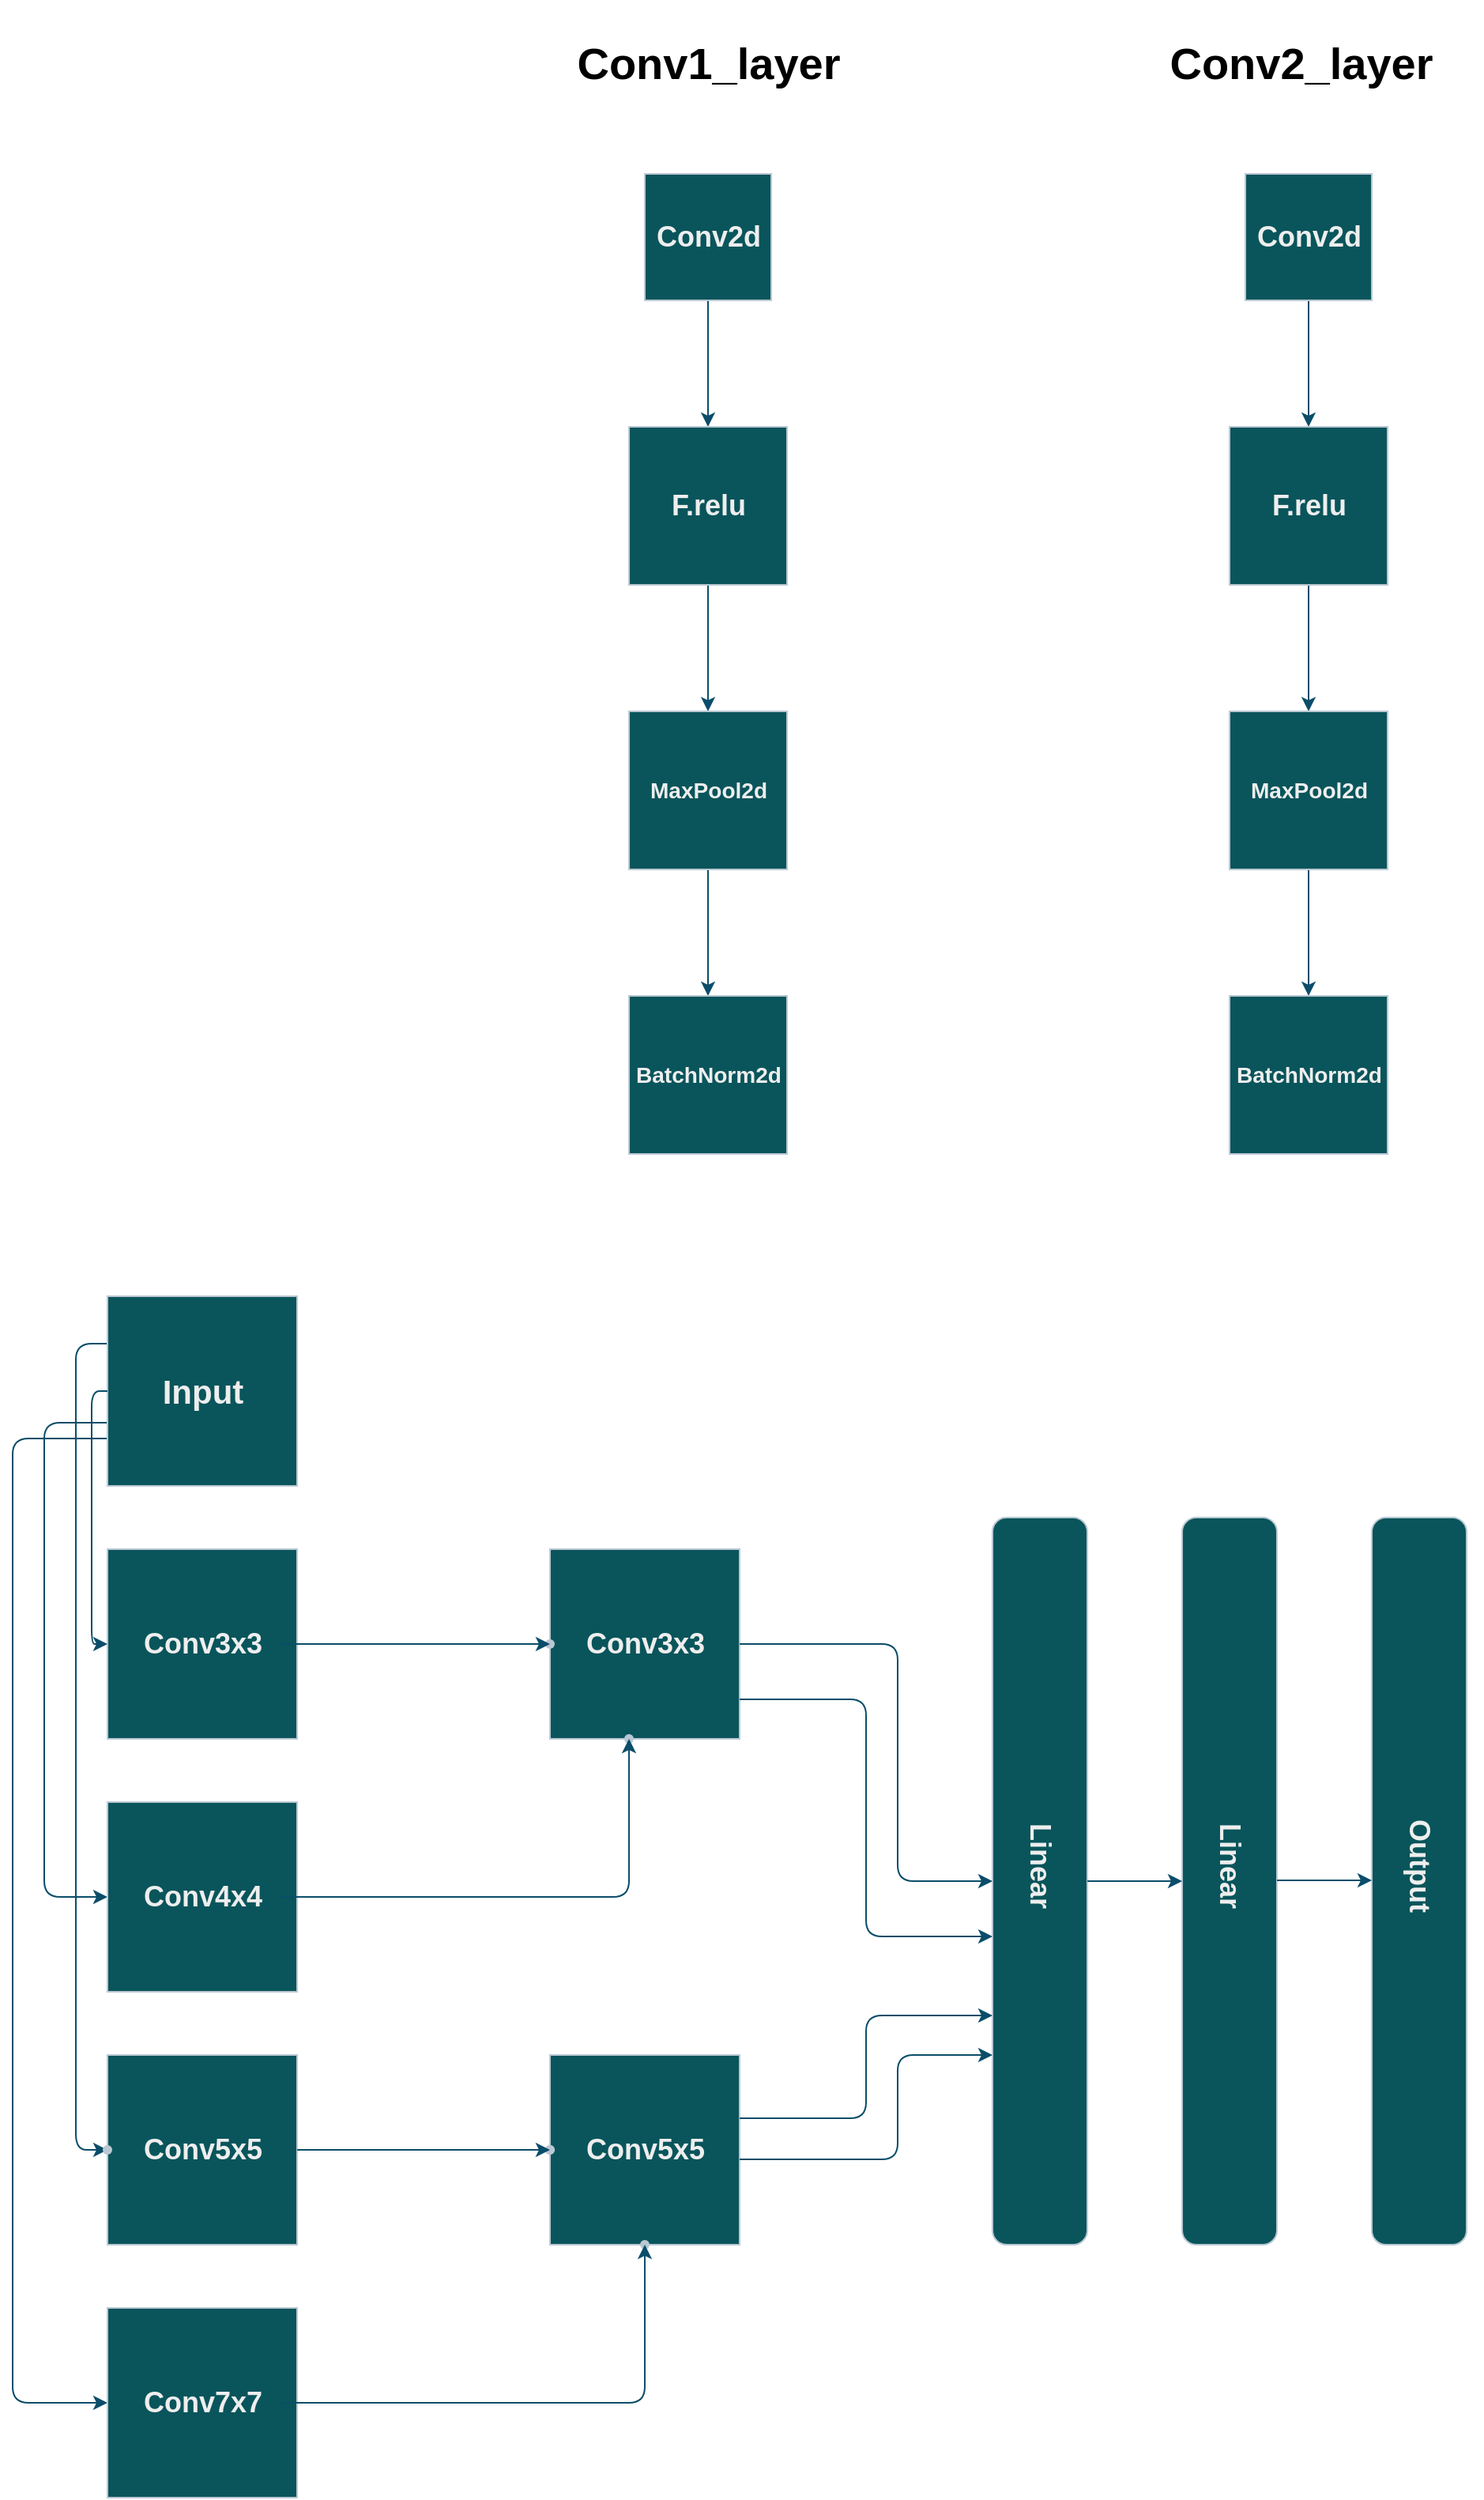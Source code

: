 <mxfile version="20.0.4" type="github">
  <diagram name="Page-1" id="c37626ed-c26b-45fb-9056-f9ebc6bb27b6">
    <mxGraphModel dx="1422" dy="1612" grid="1" gridSize="10" guides="1" tooltips="1" connect="1" arrows="1" fold="1" page="1" pageScale="1" pageWidth="1100" pageHeight="850" math="0" shadow="0">
      <root>
        <object label="" Layers_for_Simpsons_net="" id="0">
          <mxCell />
        </object>
        <mxCell id="1" parent="0" />
        <mxCell id="YPs9j8cW3NX2H_9pNgDC-28" value="" style="edgeStyle=orthogonalEdgeStyle;curved=0;rounded=1;sketch=0;orthogonalLoop=1;jettySize=auto;html=1;strokeColor=#0B4D6A;" parent="1" source="YPs9j8cW3NX2H_9pNgDC-19" target="YPs9j8cW3NX2H_9pNgDC-27" edge="1">
          <mxGeometry relative="1" as="geometry" />
        </mxCell>
        <mxCell id="YPs9j8cW3NX2H_9pNgDC-20" value="&lt;h1&gt;&lt;font color=&quot;#000000&quot;&gt;Conv1_layer&lt;/font&gt;&lt;/h1&gt;" style="text;html=1;resizable=0;autosize=1;align=center;verticalAlign=middle;points=[];fillColor=none;strokeColor=none;rounded=0;sketch=0;fontSize=14;fontColor=#EEEEEE;" parent="1" vertex="1">
          <mxGeometry x="375" y="-800" width="190" height="80" as="geometry" />
        </mxCell>
        <mxCell id="YPs9j8cW3NX2H_9pNgDC-31" value="" style="edgeStyle=orthogonalEdgeStyle;curved=0;rounded=1;sketch=0;orthogonalLoop=1;jettySize=auto;html=1;strokeColor=#0B4D6A;" parent="1" source="YPs9j8cW3NX2H_9pNgDC-27" target="YPs9j8cW3NX2H_9pNgDC-30" edge="1">
          <mxGeometry relative="1" as="geometry" />
        </mxCell>
        <mxCell id="YPs9j8cW3NX2H_9pNgDC-44" value="" style="edgeStyle=orthogonalEdgeStyle;rounded=1;sketch=0;orthogonalLoop=1;jettySize=auto;html=1;strokeColor=#0B4D6A;" parent="1" source="YPs9j8cW3NX2H_9pNgDC-30" target="YPs9j8cW3NX2H_9pNgDC-43" edge="1">
          <mxGeometry relative="1" as="geometry" />
        </mxCell>
        <mxCell id="YPs9j8cW3NX2H_9pNgDC-15" value="" style="rounded=1;sketch=0;orthogonalLoop=1;jettySize=auto;html=1;fontSize=14;strokeColor=#0B4D6A;edgeStyle=orthogonalEdgeStyle;exitX=0;exitY=0.25;exitDx=0;exitDy=0;" parent="1" source="YPs9j8cW3NX2H_9pNgDC-9" target="YPs9j8cW3NX2H_9pNgDC-14" edge="1">
          <mxGeometry relative="1" as="geometry">
            <Array as="points">
              <mxPoint x="70" y="50" />
              <mxPoint x="70" y="560" />
            </Array>
          </mxGeometry>
        </mxCell>
        <mxCell id="YPs9j8cW3NX2H_9pNgDC-16" value="" style="rounded=1;sketch=0;orthogonalLoop=1;jettySize=auto;html=1;fontSize=14;strokeColor=#0B4D6A;entryX=0;entryY=0.5;entryDx=0;entryDy=0;edgeStyle=orthogonalEdgeStyle;exitX=0;exitY=0.75;exitDx=0;exitDy=0;" parent="1" source="YPs9j8cW3NX2H_9pNgDC-9" target="YPs9j8cW3NX2H_9pNgDC-7" edge="1">
          <mxGeometry relative="1" as="geometry">
            <mxPoint x="40" y="540" as="sourcePoint" />
            <mxPoint x="290" y="597.89" as="targetPoint" />
            <Array as="points">
              <mxPoint x="30" y="110" />
              <mxPoint x="30" y="720" />
            </Array>
          </mxGeometry>
        </mxCell>
        <mxCell id="YPs9j8cW3NX2H_9pNgDC-18" value="" style="rounded=1;sketch=0;orthogonalLoop=1;jettySize=auto;html=1;fontSize=14;strokeColor=#0B4D6A;entryX=0;entryY=0.5;entryDx=0;entryDy=0;exitX=0;exitY=0.667;exitDx=0;exitDy=0;exitPerimeter=0;edgeStyle=orthogonalEdgeStyle;" parent="1" source="YPs9j8cW3NX2H_9pNgDC-9" target="YPs9j8cW3NX2H_9pNgDC-3" edge="1">
          <mxGeometry relative="1" as="geometry">
            <mxPoint x="320" y="460" as="sourcePoint" />
            <mxPoint x="290" y="310" as="targetPoint" />
            <Array as="points">
              <mxPoint x="50" y="100" />
              <mxPoint x="50" y="400" />
            </Array>
          </mxGeometry>
        </mxCell>
        <mxCell id="YPs9j8cW3NX2H_9pNgDC-35" value="" style="group" parent="1" vertex="1" connectable="0">
          <mxGeometry x="90" y="20" width="120" height="120" as="geometry" />
        </mxCell>
        <mxCell id="YPs9j8cW3NX2H_9pNgDC-9" value="" style="whiteSpace=wrap;html=1;aspect=fixed;rounded=0;sketch=0;fontColor=#EEEEEE;strokeColor=#BAC8D3;fillColor=#09555B;container=0;" parent="YPs9j8cW3NX2H_9pNgDC-35" vertex="1">
          <mxGeometry width="120" height="120" as="geometry" />
        </mxCell>
        <mxCell id="YPs9j8cW3NX2H_9pNgDC-10" value="&lt;h2&gt;Input&lt;/h2&gt;" style="text;html=1;resizable=0;autosize=1;align=center;verticalAlign=middle;points=[];fillColor=none;strokeColor=none;rounded=0;sketch=0;fontSize=14;fontColor=#EEEEEE;container=0;" parent="YPs9j8cW3NX2H_9pNgDC-35" vertex="1">
          <mxGeometry x="25" y="25" width="70" height="70" as="geometry" />
        </mxCell>
        <mxCell id="YPs9j8cW3NX2H_9pNgDC-36" value="" style="group" parent="1" vertex="1" connectable="0">
          <mxGeometry x="90" y="180" width="120" height="120" as="geometry" />
        </mxCell>
        <mxCell id="YPs9j8cW3NX2H_9pNgDC-1" value="" style="whiteSpace=wrap;html=1;aspect=fixed;rounded=0;sketch=0;fontColor=#EEEEEE;strokeColor=#BAC8D3;fillColor=#09555B;" parent="YPs9j8cW3NX2H_9pNgDC-36" vertex="1">
          <mxGeometry width="120" height="120" as="geometry" />
        </mxCell>
        <mxCell id="YPs9j8cW3NX2H_9pNgDC-2" value="&lt;h2&gt;Conv3x3&lt;/h2&gt;" style="text;html=1;resizable=0;autosize=1;align=center;verticalAlign=middle;points=[];fillColor=none;strokeColor=none;rounded=0;sketch=0;fontColor=#EEEEEE;container=0;" parent="YPs9j8cW3NX2H_9pNgDC-36" vertex="1">
          <mxGeometry x="10" y="30" width="100" height="60" as="geometry" />
        </mxCell>
        <mxCell id="YPs9j8cW3NX2H_9pNgDC-37" value="" style="group" parent="1" vertex="1" connectable="0">
          <mxGeometry x="90" y="340" width="120" height="120" as="geometry" />
        </mxCell>
        <mxCell id="YPs9j8cW3NX2H_9pNgDC-3" value="" style="whiteSpace=wrap;html=1;aspect=fixed;rounded=0;sketch=0;fontColor=#EEEEEE;strokeColor=#BAC8D3;fillColor=#09555B;container=0;" parent="YPs9j8cW3NX2H_9pNgDC-37" vertex="1">
          <mxGeometry width="120" height="120" as="geometry" />
        </mxCell>
        <mxCell id="YPs9j8cW3NX2H_9pNgDC-4" value="&lt;h2&gt;Conv4x4&lt;/h2&gt;" style="text;html=1;resizable=0;autosize=1;align=center;verticalAlign=middle;points=[];fillColor=none;strokeColor=none;rounded=0;sketch=0;fontColor=#EEEEEE;container=0;" parent="YPs9j8cW3NX2H_9pNgDC-37" vertex="1">
          <mxGeometry x="10" y="30" width="100" height="60" as="geometry" />
        </mxCell>
        <mxCell id="YPs9j8cW3NX2H_9pNgDC-38" value="" style="group" parent="1" vertex="1" connectable="0">
          <mxGeometry x="70" y="500" width="140" height="120" as="geometry" />
        </mxCell>
        <mxCell id="YPs9j8cW3NX2H_9pNgDC-6" value="" style="whiteSpace=wrap;html=1;aspect=fixed;rounded=0;sketch=0;fontColor=#EEEEEE;strokeColor=#BAC8D3;fillColor=#09555B;container=0;" parent="YPs9j8cW3NX2H_9pNgDC-38" vertex="1">
          <mxGeometry x="20" width="120" height="120" as="geometry" />
        </mxCell>
        <mxCell id="YPs9j8cW3NX2H_9pNgDC-5" value="&lt;h2&gt;Conv5x5&lt;/h2&gt;" style="text;html=1;resizable=0;autosize=1;align=center;verticalAlign=middle;points=[];fillColor=none;strokeColor=none;rounded=0;sketch=0;fontColor=#EEEEEE;container=0;" parent="YPs9j8cW3NX2H_9pNgDC-38" vertex="1">
          <mxGeometry x="30" y="30" width="100" height="60" as="geometry" />
        </mxCell>
        <mxCell id="YPs9j8cW3NX2H_9pNgDC-14" value="" style="shape=waypoint;sketch=0;size=6;pointerEvents=1;points=[];fillColor=#09555B;resizable=0;rotatable=0;perimeter=centerPerimeter;snapToPoint=1;strokeColor=#BAC8D3;fontColor=#EEEEEE;rounded=0;container=0;" parent="YPs9j8cW3NX2H_9pNgDC-38" vertex="1">
          <mxGeometry y="40" width="40" height="40" as="geometry" />
        </mxCell>
        <mxCell id="YPs9j8cW3NX2H_9pNgDC-39" value="" style="group" parent="1" vertex="1" connectable="0">
          <mxGeometry x="90" y="660" width="120" height="120" as="geometry" />
        </mxCell>
        <mxCell id="YPs9j8cW3NX2H_9pNgDC-7" value="" style="whiteSpace=wrap;html=1;aspect=fixed;rounded=0;sketch=0;fontColor=#EEEEEE;strokeColor=#BAC8D3;fillColor=#09555B;container=0;" parent="YPs9j8cW3NX2H_9pNgDC-39" vertex="1">
          <mxGeometry width="120" height="120" as="geometry" />
        </mxCell>
        <mxCell id="YPs9j8cW3NX2H_9pNgDC-8" value="&lt;h2&gt;Conv7x7&lt;/h2&gt;" style="text;html=1;resizable=0;autosize=1;align=center;verticalAlign=middle;points=[];fillColor=none;strokeColor=none;rounded=0;sketch=0;fontColor=#EEEEEE;container=0;" parent="YPs9j8cW3NX2H_9pNgDC-39" vertex="1">
          <mxGeometry x="10" y="30" width="100" height="60" as="geometry" />
        </mxCell>
        <mxCell id="YPs9j8cW3NX2H_9pNgDC-41" value="" style="rounded=1;sketch=0;orthogonalLoop=1;jettySize=auto;html=1;fontSize=14;strokeColor=#0B4D6A;edgeStyle=orthogonalEdgeStyle;exitX=0;exitY=0.5;exitDx=0;exitDy=0;entryX=0;entryY=0.5;entryDx=0;entryDy=0;" parent="1" source="YPs9j8cW3NX2H_9pNgDC-9" target="YPs9j8cW3NX2H_9pNgDC-1" edge="1">
          <mxGeometry relative="1" as="geometry">
            <mxPoint x="100" y="60" as="sourcePoint" />
            <mxPoint x="100" y="570" as="targetPoint" />
            <Array as="points">
              <mxPoint x="80" y="80" />
              <mxPoint x="80" y="240" />
            </Array>
          </mxGeometry>
        </mxCell>
        <mxCell id="YPs9j8cW3NX2H_9pNgDC-47" value="" style="group" parent="1" vertex="1" connectable="0">
          <mxGeometry x="370" y="180" width="120" height="120" as="geometry" />
        </mxCell>
        <mxCell id="YPs9j8cW3NX2H_9pNgDC-48" value="" style="whiteSpace=wrap;html=1;aspect=fixed;rounded=0;sketch=0;fontColor=#EEEEEE;strokeColor=#BAC8D3;fillColor=#09555B;" parent="YPs9j8cW3NX2H_9pNgDC-47" vertex="1">
          <mxGeometry width="120" height="120" as="geometry" />
        </mxCell>
        <mxCell id="YPs9j8cW3NX2H_9pNgDC-49" value="&lt;h2&gt;Conv3x3&lt;/h2&gt;" style="text;html=1;resizable=0;autosize=1;align=center;verticalAlign=middle;points=[];fillColor=none;strokeColor=none;rounded=0;sketch=0;fontColor=#EEEEEE;container=0;" parent="YPs9j8cW3NX2H_9pNgDC-47" vertex="1">
          <mxGeometry x="10" y="30" width="100" height="60" as="geometry" />
        </mxCell>
        <mxCell id="YPs9j8cW3NX2H_9pNgDC-54" value="" style="shape=waypoint;sketch=0;size=6;pointerEvents=1;points=[];fillColor=none;resizable=0;rotatable=0;perimeter=centerPerimeter;snapToPoint=1;rounded=0;fontColor=#EEEEEE;strokeColor=#BAC8D3;" parent="YPs9j8cW3NX2H_9pNgDC-47" vertex="1">
          <mxGeometry x="-20" y="40" width="40" height="40" as="geometry" />
        </mxCell>
        <mxCell id="YPs9j8cW3NX2H_9pNgDC-56" value="" style="shape=waypoint;sketch=0;size=6;pointerEvents=1;points=[];fillColor=none;resizable=0;rotatable=0;perimeter=centerPerimeter;snapToPoint=1;rounded=0;fontColor=#EEEEEE;strokeColor=#BAC8D3;" parent="YPs9j8cW3NX2H_9pNgDC-47" vertex="1">
          <mxGeometry x="30" y="100" width="40" height="40" as="geometry" />
        </mxCell>
        <mxCell id="YPs9j8cW3NX2H_9pNgDC-50" value="" style="group" parent="1" vertex="1" connectable="0">
          <mxGeometry x="350" y="500" width="140" height="120" as="geometry" />
        </mxCell>
        <mxCell id="YPs9j8cW3NX2H_9pNgDC-51" value="" style="whiteSpace=wrap;html=1;aspect=fixed;rounded=0;sketch=0;fontColor=#EEEEEE;strokeColor=#BAC8D3;fillColor=#09555B;container=0;" parent="YPs9j8cW3NX2H_9pNgDC-50" vertex="1">
          <mxGeometry x="20" width="120" height="120" as="geometry" />
        </mxCell>
        <mxCell id="YPs9j8cW3NX2H_9pNgDC-52" value="&lt;h2&gt;Conv5x5&lt;/h2&gt;" style="text;html=1;resizable=0;autosize=1;align=center;verticalAlign=middle;points=[];fillColor=none;strokeColor=none;rounded=0;sketch=0;fontColor=#EEEEEE;container=0;" parent="YPs9j8cW3NX2H_9pNgDC-50" vertex="1">
          <mxGeometry x="30" y="30" width="100" height="60" as="geometry" />
        </mxCell>
        <mxCell id="YPs9j8cW3NX2H_9pNgDC-53" value="" style="shape=waypoint;sketch=0;size=6;pointerEvents=1;points=[];fillColor=#09555B;resizable=0;rotatable=0;perimeter=centerPerimeter;snapToPoint=1;strokeColor=#BAC8D3;fontColor=#EEEEEE;rounded=0;container=0;" parent="YPs9j8cW3NX2H_9pNgDC-50" vertex="1">
          <mxGeometry y="40" width="40" height="40" as="geometry" />
        </mxCell>
        <mxCell id="YPs9j8cW3NX2H_9pNgDC-58" value="" style="shape=waypoint;sketch=0;size=6;pointerEvents=1;points=[];fillColor=#09555B;resizable=0;rotatable=0;perimeter=centerPerimeter;snapToPoint=1;strokeColor=#BAC8D3;fontColor=#EEEEEE;rounded=0;" parent="YPs9j8cW3NX2H_9pNgDC-50" vertex="1">
          <mxGeometry y="40" width="40" height="40" as="geometry" />
        </mxCell>
        <mxCell id="YPs9j8cW3NX2H_9pNgDC-55" value="" style="edgeStyle=orthogonalEdgeStyle;rounded=1;sketch=0;orthogonalLoop=1;jettySize=auto;html=1;strokeColor=#0B4D6A;" parent="1" source="YPs9j8cW3NX2H_9pNgDC-2" target="YPs9j8cW3NX2H_9pNgDC-54" edge="1">
          <mxGeometry relative="1" as="geometry" />
        </mxCell>
        <mxCell id="YPs9j8cW3NX2H_9pNgDC-57" value="" style="edgeStyle=orthogonalEdgeStyle;rounded=1;sketch=0;orthogonalLoop=1;jettySize=auto;html=1;strokeColor=#0B4D6A;" parent="1" source="YPs9j8cW3NX2H_9pNgDC-4" target="YPs9j8cW3NX2H_9pNgDC-56" edge="1">
          <mxGeometry relative="1" as="geometry" />
        </mxCell>
        <mxCell id="YPs9j8cW3NX2H_9pNgDC-59" value="" style="edgeStyle=orthogonalEdgeStyle;rounded=1;sketch=0;orthogonalLoop=1;jettySize=auto;html=1;strokeColor=#0B4D6A;" parent="1" source="YPs9j8cW3NX2H_9pNgDC-6" target="YPs9j8cW3NX2H_9pNgDC-58" edge="1">
          <mxGeometry relative="1" as="geometry" />
        </mxCell>
        <mxCell id="YPs9j8cW3NX2H_9pNgDC-60" value="" style="shape=waypoint;sketch=0;size=6;pointerEvents=1;points=[];fillColor=none;resizable=0;rotatable=0;perimeter=centerPerimeter;snapToPoint=1;rounded=0;fontColor=#EEEEEE;strokeColor=#BAC8D3;" parent="1" vertex="1">
          <mxGeometry x="410" y="600" width="40" height="40" as="geometry" />
        </mxCell>
        <mxCell id="YPs9j8cW3NX2H_9pNgDC-61" value="" style="edgeStyle=orthogonalEdgeStyle;rounded=1;sketch=0;orthogonalLoop=1;jettySize=auto;html=1;strokeColor=#0B4D6A;" parent="1" source="YPs9j8cW3NX2H_9pNgDC-8" target="YPs9j8cW3NX2H_9pNgDC-60" edge="1">
          <mxGeometry relative="1" as="geometry" />
        </mxCell>
        <mxCell id="YPs9j8cW3NX2H_9pNgDC-64" value="" style="group" parent="1" vertex="1" connectable="0">
          <mxGeometry x="650" y="160" width="60" height="460" as="geometry" />
        </mxCell>
        <mxCell id="YPs9j8cW3NX2H_9pNgDC-62" value="" style="rounded=1;whiteSpace=wrap;html=1;sketch=0;fontColor=#EEEEEE;strokeColor=#BAC8D3;fillColor=#09555B;direction=south;" parent="YPs9j8cW3NX2H_9pNgDC-64" vertex="1">
          <mxGeometry width="60" height="460" as="geometry" />
        </mxCell>
        <mxCell id="YPs9j8cW3NX2H_9pNgDC-63" value="&lt;h2&gt;Linear&lt;/h2&gt;" style="text;html=1;resizable=0;autosize=1;align=center;verticalAlign=middle;points=[];fillColor=none;strokeColor=none;rounded=0;sketch=0;fontColor=#EEEEEE;rotation=90;" parent="YPs9j8cW3NX2H_9pNgDC-64" vertex="1">
          <mxGeometry x="-10" y="190" width="80" height="60" as="geometry" />
        </mxCell>
        <mxCell id="YPs9j8cW3NX2H_9pNgDC-65" value="" style="group" parent="1" vertex="1" connectable="0">
          <mxGeometry x="770" y="160" width="60" height="460" as="geometry" />
        </mxCell>
        <mxCell id="YPs9j8cW3NX2H_9pNgDC-66" value="" style="rounded=1;whiteSpace=wrap;html=1;sketch=0;fontColor=#EEEEEE;strokeColor=#BAC8D3;fillColor=#09555B;direction=south;" parent="YPs9j8cW3NX2H_9pNgDC-65" vertex="1">
          <mxGeometry width="60" height="460" as="geometry" />
        </mxCell>
        <mxCell id="YPs9j8cW3NX2H_9pNgDC-67" value="&lt;h2&gt;Linear&lt;/h2&gt;" style="text;html=1;resizable=0;autosize=1;align=center;verticalAlign=middle;points=[];fillColor=none;strokeColor=none;rounded=0;sketch=0;fontColor=#EEEEEE;rotation=90;" parent="YPs9j8cW3NX2H_9pNgDC-65" vertex="1">
          <mxGeometry x="-10" y="190" width="80" height="60" as="geometry" />
        </mxCell>
        <mxCell id="YPs9j8cW3NX2H_9pNgDC-71" value="" style="group" parent="1" vertex="1" connectable="0">
          <mxGeometry x="890" y="160" width="70" height="460" as="geometry" />
        </mxCell>
        <mxCell id="YPs9j8cW3NX2H_9pNgDC-72" value="" style="rounded=1;whiteSpace=wrap;html=1;sketch=0;fontColor=#EEEEEE;strokeColor=#BAC8D3;fillColor=#09555B;direction=south;" parent="YPs9j8cW3NX2H_9pNgDC-71" vertex="1">
          <mxGeometry width="60" height="460" as="geometry" />
        </mxCell>
        <mxCell id="YPs9j8cW3NX2H_9pNgDC-73" value="&lt;h2&gt;Output&lt;/h2&gt;" style="text;html=1;resizable=0;autosize=1;align=center;verticalAlign=middle;points=[];fillColor=none;strokeColor=none;rounded=0;sketch=0;fontColor=#EEEEEE;rotation=90;" parent="YPs9j8cW3NX2H_9pNgDC-71" vertex="1">
          <mxGeometry x="-10" y="190" width="80" height="60" as="geometry" />
        </mxCell>
        <mxCell id="YPs9j8cW3NX2H_9pNgDC-74" value="" style="edgeStyle=orthogonalEdgeStyle;rounded=1;sketch=0;orthogonalLoop=1;jettySize=auto;html=1;strokeColor=#0B4D6A;exitX=1;exitY=0.5;exitDx=0;exitDy=0;entryX=0.613;entryY=1;entryDx=0;entryDy=0;entryPerimeter=0;" parent="1" source="YPs9j8cW3NX2H_9pNgDC-48" target="YPs9j8cW3NX2H_9pNgDC-63" edge="1">
          <mxGeometry relative="1" as="geometry">
            <mxPoint x="210" y="250" as="sourcePoint" />
            <mxPoint x="380" y="250" as="targetPoint" />
            <Array as="points">
              <mxPoint x="590" y="240" />
              <mxPoint x="590" y="390" />
            </Array>
          </mxGeometry>
        </mxCell>
        <mxCell id="YPs9j8cW3NX2H_9pNgDC-75" value="" style="edgeStyle=orthogonalEdgeStyle;rounded=1;sketch=0;orthogonalLoop=1;jettySize=auto;html=1;strokeColor=#0B4D6A;exitX=1;exitY=0.5;exitDx=0;exitDy=0;entryX=0.613;entryY=1;entryDx=0;entryDy=0;entryPerimeter=0;" parent="1" edge="1">
          <mxGeometry relative="1" as="geometry">
            <mxPoint x="490" y="275" as="sourcePoint" />
            <mxPoint x="650" y="424.04" as="targetPoint" />
            <Array as="points">
              <mxPoint x="570" y="275" />
              <mxPoint x="570" y="425" />
            </Array>
          </mxGeometry>
        </mxCell>
        <mxCell id="YPs9j8cW3NX2H_9pNgDC-76" value="" style="edgeStyle=orthogonalEdgeStyle;rounded=1;sketch=0;orthogonalLoop=1;jettySize=auto;html=1;strokeColor=#0B4D6A;entryX=0.613;entryY=1;entryDx=0;entryDy=0;entryPerimeter=0;" parent="1" edge="1">
          <mxGeometry relative="1" as="geometry">
            <mxPoint x="490" y="540" as="sourcePoint" />
            <mxPoint x="650" y="474.04" as="targetPoint" />
            <Array as="points">
              <mxPoint x="490" y="540" />
              <mxPoint x="570" y="540" />
              <mxPoint x="570" y="475" />
            </Array>
          </mxGeometry>
        </mxCell>
        <mxCell id="YPs9j8cW3NX2H_9pNgDC-77" value="" style="edgeStyle=orthogonalEdgeStyle;rounded=1;sketch=0;orthogonalLoop=1;jettySize=auto;html=1;strokeColor=#0B4D6A;entryX=0.613;entryY=1;entryDx=0;entryDy=0;entryPerimeter=0;" parent="1" edge="1">
          <mxGeometry relative="1" as="geometry">
            <mxPoint x="490" y="565.96" as="sourcePoint" />
            <mxPoint x="650" y="500.0" as="targetPoint" />
            <Array as="points">
              <mxPoint x="590" y="566" />
              <mxPoint x="590" y="500" />
            </Array>
          </mxGeometry>
        </mxCell>
        <mxCell id="YPs9j8cW3NX2H_9pNgDC-78" value="" style="rounded=1;sketch=0;orthogonalLoop=1;jettySize=auto;html=1;strokeColor=#0B4D6A;" parent="1" source="YPs9j8cW3NX2H_9pNgDC-62" edge="1">
          <mxGeometry relative="1" as="geometry">
            <mxPoint x="770" y="390" as="targetPoint" />
          </mxGeometry>
        </mxCell>
        <mxCell id="YPs9j8cW3NX2H_9pNgDC-79" value="" style="rounded=1;sketch=0;orthogonalLoop=1;jettySize=auto;html=1;strokeColor=#0B4D6A;" parent="1" edge="1">
          <mxGeometry relative="1" as="geometry">
            <mxPoint x="830" y="389.5" as="sourcePoint" />
            <mxPoint x="890" y="389.5" as="targetPoint" />
          </mxGeometry>
        </mxCell>
        <mxCell id="FaPtX6Fa4DKVDEPMlA59-1" value="" style="group" vertex="1" connectable="0" parent="1">
          <mxGeometry x="425" y="-690" width="90" height="80" as="geometry" />
        </mxCell>
        <mxCell id="YPs9j8cW3NX2H_9pNgDC-19" value="" style="whiteSpace=wrap;html=1;aspect=fixed;rounded=0;sketch=0;fontSize=14;fontColor=#EEEEEE;strokeColor=#BAC8D3;fillColor=#09555B;" parent="FaPtX6Fa4DKVDEPMlA59-1" vertex="1">
          <mxGeometry x="5" width="80" height="80" as="geometry" />
        </mxCell>
        <mxCell id="YPs9j8cW3NX2H_9pNgDC-22" value="&lt;h2&gt;Conv2d&lt;/h2&gt;" style="text;html=1;resizable=0;autosize=1;align=center;verticalAlign=middle;points=[];fillColor=none;strokeColor=none;rounded=0;sketch=0;fontColor=#EEEEEE;" parent="FaPtX6Fa4DKVDEPMlA59-1" vertex="1">
          <mxGeometry y="10" width="90" height="60" as="geometry" />
        </mxCell>
        <mxCell id="FaPtX6Fa4DKVDEPMlA59-2" value="" style="group" vertex="1" connectable="0" parent="1">
          <mxGeometry x="420" y="-530" width="100" height="100" as="geometry" />
        </mxCell>
        <mxCell id="YPs9j8cW3NX2H_9pNgDC-27" value="" style="whiteSpace=wrap;html=1;aspect=fixed;rounded=0;sketch=0;fontSize=14;fontColor=#EEEEEE;strokeColor=#BAC8D3;fillColor=#09555B;" parent="FaPtX6Fa4DKVDEPMlA59-2" vertex="1">
          <mxGeometry width="100" height="100" as="geometry" />
        </mxCell>
        <mxCell id="YPs9j8cW3NX2H_9pNgDC-46" value="&lt;h2&gt;F.relu&lt;/h2&gt;" style="text;html=1;resizable=0;autosize=1;align=center;verticalAlign=middle;points=[];fillColor=none;strokeColor=none;rounded=0;sketch=0;fontColor=#EEEEEE;" parent="FaPtX6Fa4DKVDEPMlA59-2" vertex="1">
          <mxGeometry x="15" y="20" width="70" height="60" as="geometry" />
        </mxCell>
        <mxCell id="FaPtX6Fa4DKVDEPMlA59-3" value="" style="group" vertex="1" connectable="0" parent="1">
          <mxGeometry x="420" y="-350" width="100" height="100" as="geometry" />
        </mxCell>
        <mxCell id="YPs9j8cW3NX2H_9pNgDC-30" value="" style="whiteSpace=wrap;html=1;aspect=fixed;rounded=0;sketch=0;fontSize=14;fontColor=#EEEEEE;strokeColor=#BAC8D3;fillColor=#09555B;" parent="FaPtX6Fa4DKVDEPMlA59-3" vertex="1">
          <mxGeometry width="100" height="100" as="geometry" />
        </mxCell>
        <mxCell id="YPs9j8cW3NX2H_9pNgDC-32" value="&lt;h3&gt;MaxPool2d&lt;/h3&gt;" style="text;html=1;resizable=0;autosize=1;align=center;verticalAlign=middle;points=[];fillColor=none;strokeColor=none;rounded=0;sketch=0;fontColor=#EEEEEE;" parent="FaPtX6Fa4DKVDEPMlA59-3" vertex="1">
          <mxGeometry y="20" width="100" height="60" as="geometry" />
        </mxCell>
        <mxCell id="FaPtX6Fa4DKVDEPMlA59-4" value="" style="group" vertex="1" connectable="0" parent="1">
          <mxGeometry x="410" y="-170" width="120" height="100" as="geometry" />
        </mxCell>
        <mxCell id="YPs9j8cW3NX2H_9pNgDC-43" value="" style="whiteSpace=wrap;html=1;aspect=fixed;rounded=0;sketch=0;fontSize=14;fontColor=#EEEEEE;strokeColor=#BAC8D3;fillColor=#09555B;" parent="FaPtX6Fa4DKVDEPMlA59-4" vertex="1">
          <mxGeometry x="10" width="100" height="100" as="geometry" />
        </mxCell>
        <mxCell id="YPs9j8cW3NX2H_9pNgDC-45" value="&lt;h3&gt;BatchNorm2d&lt;/h3&gt;" style="text;html=1;resizable=0;autosize=1;align=center;verticalAlign=middle;points=[];fillColor=none;strokeColor=none;rounded=0;sketch=0;fontColor=#EEEEEE;" parent="FaPtX6Fa4DKVDEPMlA59-4" vertex="1">
          <mxGeometry y="20" width="120" height="60" as="geometry" />
        </mxCell>
        <mxCell id="FaPtX6Fa4DKVDEPMlA59-5" value="&lt;h1&gt;&lt;font color=&quot;#000000&quot;&gt;Conv2_layer&lt;/font&gt;&lt;/h1&gt;" style="text;html=1;resizable=0;autosize=1;align=center;verticalAlign=middle;points=[];fillColor=none;strokeColor=none;rounded=0;sketch=0;fontSize=14;fontColor=#EEEEEE;" vertex="1" parent="1">
          <mxGeometry x="750" y="-800" width="190" height="80" as="geometry" />
        </mxCell>
        <mxCell id="FaPtX6Fa4DKVDEPMlA59-6" value="" style="edgeStyle=orthogonalEdgeStyle;curved=0;rounded=1;sketch=0;orthogonalLoop=1;jettySize=auto;html=1;strokeColor=#0B4D6A;" edge="1" parent="1" source="FaPtX6Fa4DKVDEPMlA59-10" target="FaPtX6Fa4DKVDEPMlA59-13">
          <mxGeometry relative="1" as="geometry" />
        </mxCell>
        <mxCell id="FaPtX6Fa4DKVDEPMlA59-7" value="" style="edgeStyle=orthogonalEdgeStyle;curved=0;rounded=1;sketch=0;orthogonalLoop=1;jettySize=auto;html=1;strokeColor=#0B4D6A;" edge="1" parent="1" source="FaPtX6Fa4DKVDEPMlA59-13" target="FaPtX6Fa4DKVDEPMlA59-16">
          <mxGeometry relative="1" as="geometry" />
        </mxCell>
        <mxCell id="FaPtX6Fa4DKVDEPMlA59-8" value="" style="edgeStyle=orthogonalEdgeStyle;rounded=1;sketch=0;orthogonalLoop=1;jettySize=auto;html=1;strokeColor=#0B4D6A;" edge="1" parent="1" source="FaPtX6Fa4DKVDEPMlA59-16" target="FaPtX6Fa4DKVDEPMlA59-19">
          <mxGeometry relative="1" as="geometry" />
        </mxCell>
        <mxCell id="FaPtX6Fa4DKVDEPMlA59-9" value="" style="group" vertex="1" connectable="0" parent="1">
          <mxGeometry x="805" y="-690" width="90" height="80" as="geometry" />
        </mxCell>
        <mxCell id="FaPtX6Fa4DKVDEPMlA59-10" value="" style="whiteSpace=wrap;html=1;aspect=fixed;rounded=0;sketch=0;fontSize=14;fontColor=#EEEEEE;strokeColor=#BAC8D3;fillColor=#09555B;" vertex="1" parent="FaPtX6Fa4DKVDEPMlA59-9">
          <mxGeometry x="5" width="80" height="80" as="geometry" />
        </mxCell>
        <mxCell id="FaPtX6Fa4DKVDEPMlA59-11" value="&lt;h2&gt;Conv2d&lt;/h2&gt;" style="text;html=1;resizable=0;autosize=1;align=center;verticalAlign=middle;points=[];fillColor=none;strokeColor=none;rounded=0;sketch=0;fontColor=#EEEEEE;" vertex="1" parent="FaPtX6Fa4DKVDEPMlA59-9">
          <mxGeometry y="10" width="90" height="60" as="geometry" />
        </mxCell>
        <mxCell id="FaPtX6Fa4DKVDEPMlA59-12" value="" style="group" vertex="1" connectable="0" parent="1">
          <mxGeometry x="800" y="-530" width="100" height="100" as="geometry" />
        </mxCell>
        <mxCell id="FaPtX6Fa4DKVDEPMlA59-13" value="" style="whiteSpace=wrap;html=1;aspect=fixed;rounded=0;sketch=0;fontSize=14;fontColor=#EEEEEE;strokeColor=#BAC8D3;fillColor=#09555B;" vertex="1" parent="FaPtX6Fa4DKVDEPMlA59-12">
          <mxGeometry width="100" height="100" as="geometry" />
        </mxCell>
        <mxCell id="FaPtX6Fa4DKVDEPMlA59-14" value="&lt;h2&gt;F.relu&lt;/h2&gt;" style="text;html=1;resizable=0;autosize=1;align=center;verticalAlign=middle;points=[];fillColor=none;strokeColor=none;rounded=0;sketch=0;fontColor=#EEEEEE;" vertex="1" parent="FaPtX6Fa4DKVDEPMlA59-12">
          <mxGeometry x="15" y="20" width="70" height="60" as="geometry" />
        </mxCell>
        <mxCell id="FaPtX6Fa4DKVDEPMlA59-15" value="" style="group" vertex="1" connectable="0" parent="1">
          <mxGeometry x="800" y="-350" width="100" height="100" as="geometry" />
        </mxCell>
        <mxCell id="FaPtX6Fa4DKVDEPMlA59-16" value="" style="whiteSpace=wrap;html=1;aspect=fixed;rounded=0;sketch=0;fontSize=14;fontColor=#EEEEEE;strokeColor=#BAC8D3;fillColor=#09555B;" vertex="1" parent="FaPtX6Fa4DKVDEPMlA59-15">
          <mxGeometry width="100" height="100" as="geometry" />
        </mxCell>
        <mxCell id="FaPtX6Fa4DKVDEPMlA59-17" value="&lt;h3&gt;MaxPool2d&lt;/h3&gt;" style="text;html=1;resizable=0;autosize=1;align=center;verticalAlign=middle;points=[];fillColor=none;strokeColor=none;rounded=0;sketch=0;fontColor=#EEEEEE;" vertex="1" parent="FaPtX6Fa4DKVDEPMlA59-15">
          <mxGeometry y="20" width="100" height="60" as="geometry" />
        </mxCell>
        <mxCell id="FaPtX6Fa4DKVDEPMlA59-18" value="" style="group" vertex="1" connectable="0" parent="1">
          <mxGeometry x="790" y="-170" width="120" height="100" as="geometry" />
        </mxCell>
        <mxCell id="FaPtX6Fa4DKVDEPMlA59-19" value="" style="whiteSpace=wrap;html=1;aspect=fixed;rounded=0;sketch=0;fontSize=14;fontColor=#EEEEEE;strokeColor=#BAC8D3;fillColor=#09555B;" vertex="1" parent="FaPtX6Fa4DKVDEPMlA59-18">
          <mxGeometry x="10" width="100" height="100" as="geometry" />
        </mxCell>
        <mxCell id="FaPtX6Fa4DKVDEPMlA59-20" value="&lt;h3&gt;BatchNorm2d&lt;/h3&gt;" style="text;html=1;resizable=0;autosize=1;align=center;verticalAlign=middle;points=[];fillColor=none;strokeColor=none;rounded=0;sketch=0;fontColor=#EEEEEE;" vertex="1" parent="FaPtX6Fa4DKVDEPMlA59-18">
          <mxGeometry y="20" width="120" height="60" as="geometry" />
        </mxCell>
      </root>
    </mxGraphModel>
  </diagram>
</mxfile>
